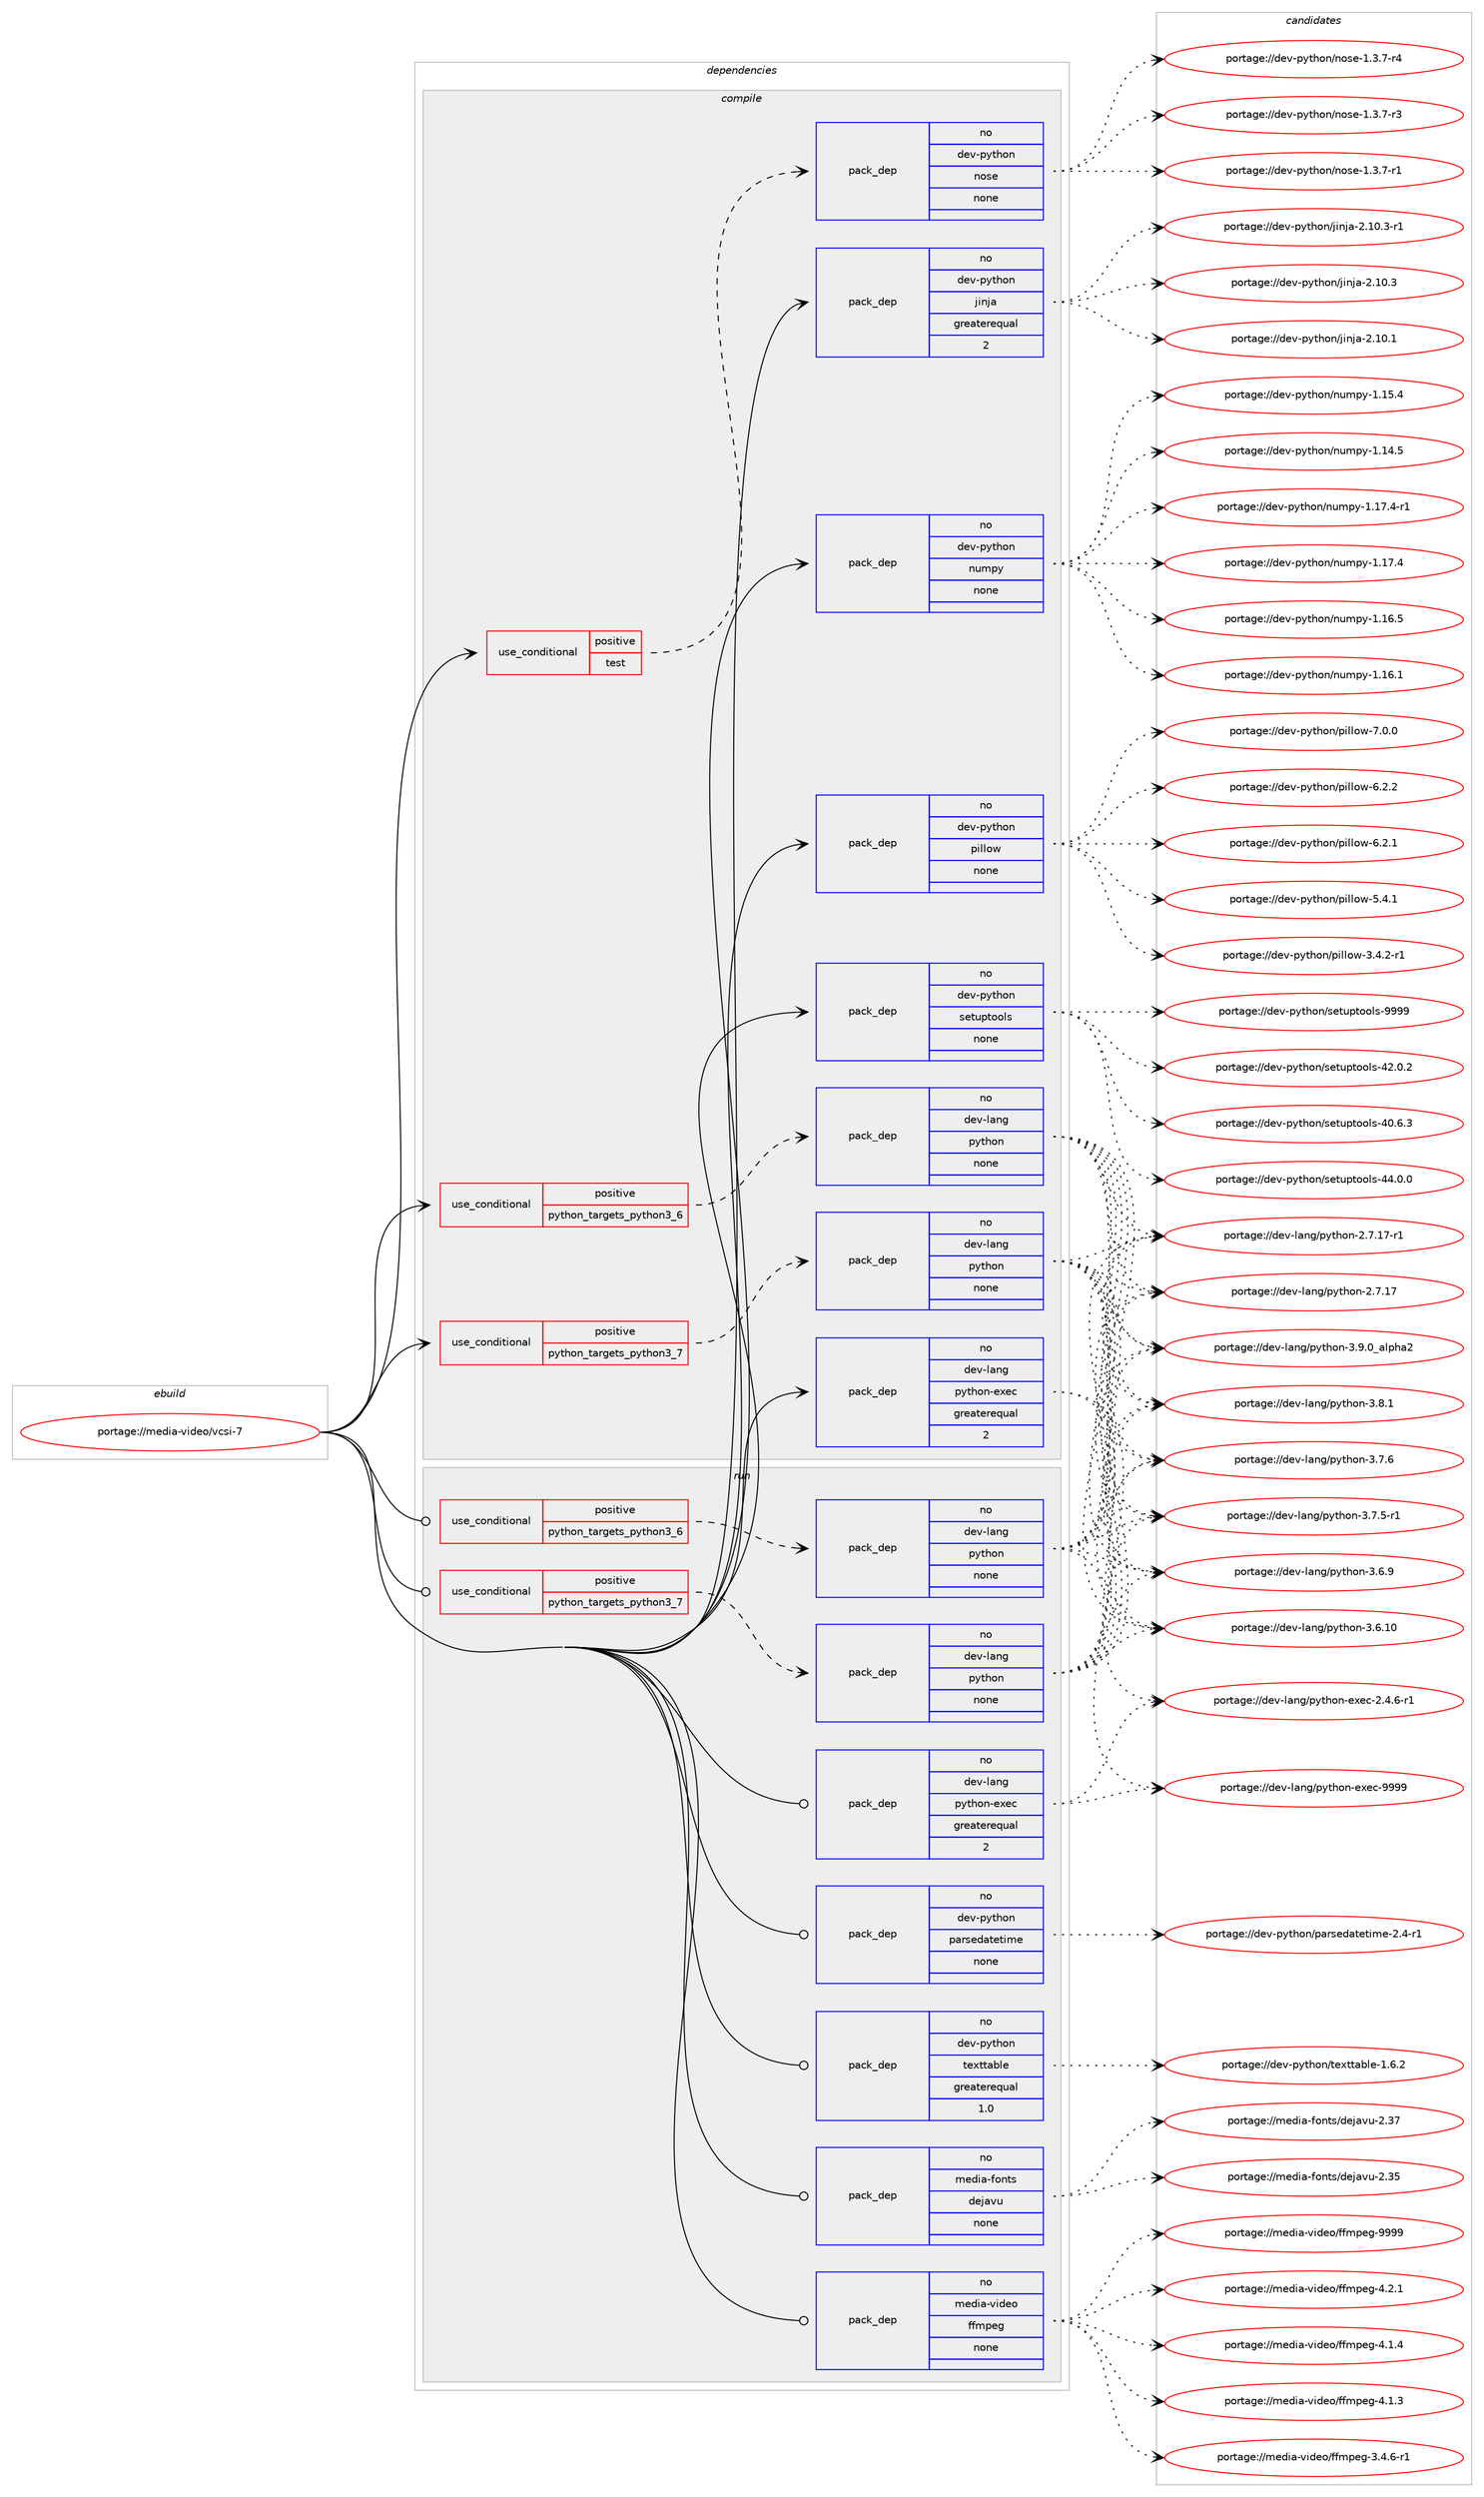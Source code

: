 digraph prolog {

# *************
# Graph options
# *************

newrank=true;
concentrate=true;
compound=true;
graph [rankdir=LR,fontname=Helvetica,fontsize=10,ranksep=1.5];#, ranksep=2.5, nodesep=0.2];
edge  [arrowhead=vee];
node  [fontname=Helvetica,fontsize=10];

# **********
# The ebuild
# **********

subgraph cluster_leftcol {
color=gray;
label=<<i>ebuild</i>>;
id [label="portage://media-video/vcsi-7", color=red, width=4, href="../media-video/vcsi-7.svg"];
}

# ****************
# The dependencies
# ****************

subgraph cluster_midcol {
color=gray;
label=<<i>dependencies</i>>;
subgraph cluster_compile {
fillcolor="#eeeeee";
style=filled;
label=<<i>compile</i>>;
subgraph cond38147 {
dependency173565 [label=<<TABLE BORDER="0" CELLBORDER="1" CELLSPACING="0" CELLPADDING="4"><TR><TD ROWSPAN="3" CELLPADDING="10">use_conditional</TD></TR><TR><TD>positive</TD></TR><TR><TD>python_targets_python3_6</TD></TR></TABLE>>, shape=none, color=red];
subgraph pack132655 {
dependency173566 [label=<<TABLE BORDER="0" CELLBORDER="1" CELLSPACING="0" CELLPADDING="4" WIDTH="220"><TR><TD ROWSPAN="6" CELLPADDING="30">pack_dep</TD></TR><TR><TD WIDTH="110">no</TD></TR><TR><TD>dev-lang</TD></TR><TR><TD>python</TD></TR><TR><TD>none</TD></TR><TR><TD></TD></TR></TABLE>>, shape=none, color=blue];
}
dependency173565:e -> dependency173566:w [weight=20,style="dashed",arrowhead="vee"];
}
id:e -> dependency173565:w [weight=20,style="solid",arrowhead="vee"];
subgraph cond38148 {
dependency173567 [label=<<TABLE BORDER="0" CELLBORDER="1" CELLSPACING="0" CELLPADDING="4"><TR><TD ROWSPAN="3" CELLPADDING="10">use_conditional</TD></TR><TR><TD>positive</TD></TR><TR><TD>python_targets_python3_7</TD></TR></TABLE>>, shape=none, color=red];
subgraph pack132656 {
dependency173568 [label=<<TABLE BORDER="0" CELLBORDER="1" CELLSPACING="0" CELLPADDING="4" WIDTH="220"><TR><TD ROWSPAN="6" CELLPADDING="30">pack_dep</TD></TR><TR><TD WIDTH="110">no</TD></TR><TR><TD>dev-lang</TD></TR><TR><TD>python</TD></TR><TR><TD>none</TD></TR><TR><TD></TD></TR></TABLE>>, shape=none, color=blue];
}
dependency173567:e -> dependency173568:w [weight=20,style="dashed",arrowhead="vee"];
}
id:e -> dependency173567:w [weight=20,style="solid",arrowhead="vee"];
subgraph cond38149 {
dependency173569 [label=<<TABLE BORDER="0" CELLBORDER="1" CELLSPACING="0" CELLPADDING="4"><TR><TD ROWSPAN="3" CELLPADDING="10">use_conditional</TD></TR><TR><TD>positive</TD></TR><TR><TD>test</TD></TR></TABLE>>, shape=none, color=red];
subgraph pack132657 {
dependency173570 [label=<<TABLE BORDER="0" CELLBORDER="1" CELLSPACING="0" CELLPADDING="4" WIDTH="220"><TR><TD ROWSPAN="6" CELLPADDING="30">pack_dep</TD></TR><TR><TD WIDTH="110">no</TD></TR><TR><TD>dev-python</TD></TR><TR><TD>nose</TD></TR><TR><TD>none</TD></TR><TR><TD></TD></TR></TABLE>>, shape=none, color=blue];
}
dependency173569:e -> dependency173570:w [weight=20,style="dashed",arrowhead="vee"];
}
id:e -> dependency173569:w [weight=20,style="solid",arrowhead="vee"];
subgraph pack132658 {
dependency173571 [label=<<TABLE BORDER="0" CELLBORDER="1" CELLSPACING="0" CELLPADDING="4" WIDTH="220"><TR><TD ROWSPAN="6" CELLPADDING="30">pack_dep</TD></TR><TR><TD WIDTH="110">no</TD></TR><TR><TD>dev-lang</TD></TR><TR><TD>python-exec</TD></TR><TR><TD>greaterequal</TD></TR><TR><TD>2</TD></TR></TABLE>>, shape=none, color=blue];
}
id:e -> dependency173571:w [weight=20,style="solid",arrowhead="vee"];
subgraph pack132659 {
dependency173572 [label=<<TABLE BORDER="0" CELLBORDER="1" CELLSPACING="0" CELLPADDING="4" WIDTH="220"><TR><TD ROWSPAN="6" CELLPADDING="30">pack_dep</TD></TR><TR><TD WIDTH="110">no</TD></TR><TR><TD>dev-python</TD></TR><TR><TD>jinja</TD></TR><TR><TD>greaterequal</TD></TR><TR><TD>2</TD></TR></TABLE>>, shape=none, color=blue];
}
id:e -> dependency173572:w [weight=20,style="solid",arrowhead="vee"];
subgraph pack132660 {
dependency173573 [label=<<TABLE BORDER="0" CELLBORDER="1" CELLSPACING="0" CELLPADDING="4" WIDTH="220"><TR><TD ROWSPAN="6" CELLPADDING="30">pack_dep</TD></TR><TR><TD WIDTH="110">no</TD></TR><TR><TD>dev-python</TD></TR><TR><TD>numpy</TD></TR><TR><TD>none</TD></TR><TR><TD></TD></TR></TABLE>>, shape=none, color=blue];
}
id:e -> dependency173573:w [weight=20,style="solid",arrowhead="vee"];
subgraph pack132661 {
dependency173574 [label=<<TABLE BORDER="0" CELLBORDER="1" CELLSPACING="0" CELLPADDING="4" WIDTH="220"><TR><TD ROWSPAN="6" CELLPADDING="30">pack_dep</TD></TR><TR><TD WIDTH="110">no</TD></TR><TR><TD>dev-python</TD></TR><TR><TD>pillow</TD></TR><TR><TD>none</TD></TR><TR><TD></TD></TR></TABLE>>, shape=none, color=blue];
}
id:e -> dependency173574:w [weight=20,style="solid",arrowhead="vee"];
subgraph pack132662 {
dependency173575 [label=<<TABLE BORDER="0" CELLBORDER="1" CELLSPACING="0" CELLPADDING="4" WIDTH="220"><TR><TD ROWSPAN="6" CELLPADDING="30">pack_dep</TD></TR><TR><TD WIDTH="110">no</TD></TR><TR><TD>dev-python</TD></TR><TR><TD>setuptools</TD></TR><TR><TD>none</TD></TR><TR><TD></TD></TR></TABLE>>, shape=none, color=blue];
}
id:e -> dependency173575:w [weight=20,style="solid",arrowhead="vee"];
}
subgraph cluster_compileandrun {
fillcolor="#eeeeee";
style=filled;
label=<<i>compile and run</i>>;
}
subgraph cluster_run {
fillcolor="#eeeeee";
style=filled;
label=<<i>run</i>>;
subgraph cond38150 {
dependency173576 [label=<<TABLE BORDER="0" CELLBORDER="1" CELLSPACING="0" CELLPADDING="4"><TR><TD ROWSPAN="3" CELLPADDING="10">use_conditional</TD></TR><TR><TD>positive</TD></TR><TR><TD>python_targets_python3_6</TD></TR></TABLE>>, shape=none, color=red];
subgraph pack132663 {
dependency173577 [label=<<TABLE BORDER="0" CELLBORDER="1" CELLSPACING="0" CELLPADDING="4" WIDTH="220"><TR><TD ROWSPAN="6" CELLPADDING="30">pack_dep</TD></TR><TR><TD WIDTH="110">no</TD></TR><TR><TD>dev-lang</TD></TR><TR><TD>python</TD></TR><TR><TD>none</TD></TR><TR><TD></TD></TR></TABLE>>, shape=none, color=blue];
}
dependency173576:e -> dependency173577:w [weight=20,style="dashed",arrowhead="vee"];
}
id:e -> dependency173576:w [weight=20,style="solid",arrowhead="odot"];
subgraph cond38151 {
dependency173578 [label=<<TABLE BORDER="0" CELLBORDER="1" CELLSPACING="0" CELLPADDING="4"><TR><TD ROWSPAN="3" CELLPADDING="10">use_conditional</TD></TR><TR><TD>positive</TD></TR><TR><TD>python_targets_python3_7</TD></TR></TABLE>>, shape=none, color=red];
subgraph pack132664 {
dependency173579 [label=<<TABLE BORDER="0" CELLBORDER="1" CELLSPACING="0" CELLPADDING="4" WIDTH="220"><TR><TD ROWSPAN="6" CELLPADDING="30">pack_dep</TD></TR><TR><TD WIDTH="110">no</TD></TR><TR><TD>dev-lang</TD></TR><TR><TD>python</TD></TR><TR><TD>none</TD></TR><TR><TD></TD></TR></TABLE>>, shape=none, color=blue];
}
dependency173578:e -> dependency173579:w [weight=20,style="dashed",arrowhead="vee"];
}
id:e -> dependency173578:w [weight=20,style="solid",arrowhead="odot"];
subgraph pack132665 {
dependency173580 [label=<<TABLE BORDER="0" CELLBORDER="1" CELLSPACING="0" CELLPADDING="4" WIDTH="220"><TR><TD ROWSPAN="6" CELLPADDING="30">pack_dep</TD></TR><TR><TD WIDTH="110">no</TD></TR><TR><TD>dev-lang</TD></TR><TR><TD>python-exec</TD></TR><TR><TD>greaterequal</TD></TR><TR><TD>2</TD></TR></TABLE>>, shape=none, color=blue];
}
id:e -> dependency173580:w [weight=20,style="solid",arrowhead="odot"];
subgraph pack132666 {
dependency173581 [label=<<TABLE BORDER="0" CELLBORDER="1" CELLSPACING="0" CELLPADDING="4" WIDTH="220"><TR><TD ROWSPAN="6" CELLPADDING="30">pack_dep</TD></TR><TR><TD WIDTH="110">no</TD></TR><TR><TD>dev-python</TD></TR><TR><TD>parsedatetime</TD></TR><TR><TD>none</TD></TR><TR><TD></TD></TR></TABLE>>, shape=none, color=blue];
}
id:e -> dependency173581:w [weight=20,style="solid",arrowhead="odot"];
subgraph pack132667 {
dependency173582 [label=<<TABLE BORDER="0" CELLBORDER="1" CELLSPACING="0" CELLPADDING="4" WIDTH="220"><TR><TD ROWSPAN="6" CELLPADDING="30">pack_dep</TD></TR><TR><TD WIDTH="110">no</TD></TR><TR><TD>dev-python</TD></TR><TR><TD>texttable</TD></TR><TR><TD>greaterequal</TD></TR><TR><TD>1.0</TD></TR></TABLE>>, shape=none, color=blue];
}
id:e -> dependency173582:w [weight=20,style="solid",arrowhead="odot"];
subgraph pack132668 {
dependency173583 [label=<<TABLE BORDER="0" CELLBORDER="1" CELLSPACING="0" CELLPADDING="4" WIDTH="220"><TR><TD ROWSPAN="6" CELLPADDING="30">pack_dep</TD></TR><TR><TD WIDTH="110">no</TD></TR><TR><TD>media-fonts</TD></TR><TR><TD>dejavu</TD></TR><TR><TD>none</TD></TR><TR><TD></TD></TR></TABLE>>, shape=none, color=blue];
}
id:e -> dependency173583:w [weight=20,style="solid",arrowhead="odot"];
subgraph pack132669 {
dependency173584 [label=<<TABLE BORDER="0" CELLBORDER="1" CELLSPACING="0" CELLPADDING="4" WIDTH="220"><TR><TD ROWSPAN="6" CELLPADDING="30">pack_dep</TD></TR><TR><TD WIDTH="110">no</TD></TR><TR><TD>media-video</TD></TR><TR><TD>ffmpeg</TD></TR><TR><TD>none</TD></TR><TR><TD></TD></TR></TABLE>>, shape=none, color=blue];
}
id:e -> dependency173584:w [weight=20,style="solid",arrowhead="odot"];
}
}

# **************
# The candidates
# **************

subgraph cluster_choices {
rank=same;
color=gray;
label=<<i>candidates</i>>;

subgraph choice132655 {
color=black;
nodesep=1;
choice10010111845108971101034711212111610411111045514657464895971081121049750 [label="portage://dev-lang/python-3.9.0_alpha2", color=red, width=4,href="../dev-lang/python-3.9.0_alpha2.svg"];
choice100101118451089711010347112121116104111110455146564649 [label="portage://dev-lang/python-3.8.1", color=red, width=4,href="../dev-lang/python-3.8.1.svg"];
choice100101118451089711010347112121116104111110455146554654 [label="portage://dev-lang/python-3.7.6", color=red, width=4,href="../dev-lang/python-3.7.6.svg"];
choice1001011184510897110103471121211161041111104551465546534511449 [label="portage://dev-lang/python-3.7.5-r1", color=red, width=4,href="../dev-lang/python-3.7.5-r1.svg"];
choice100101118451089711010347112121116104111110455146544657 [label="portage://dev-lang/python-3.6.9", color=red, width=4,href="../dev-lang/python-3.6.9.svg"];
choice10010111845108971101034711212111610411111045514654464948 [label="portage://dev-lang/python-3.6.10", color=red, width=4,href="../dev-lang/python-3.6.10.svg"];
choice100101118451089711010347112121116104111110455046554649554511449 [label="portage://dev-lang/python-2.7.17-r1", color=red, width=4,href="../dev-lang/python-2.7.17-r1.svg"];
choice10010111845108971101034711212111610411111045504655464955 [label="portage://dev-lang/python-2.7.17", color=red, width=4,href="../dev-lang/python-2.7.17.svg"];
dependency173566:e -> choice10010111845108971101034711212111610411111045514657464895971081121049750:w [style=dotted,weight="100"];
dependency173566:e -> choice100101118451089711010347112121116104111110455146564649:w [style=dotted,weight="100"];
dependency173566:e -> choice100101118451089711010347112121116104111110455146554654:w [style=dotted,weight="100"];
dependency173566:e -> choice1001011184510897110103471121211161041111104551465546534511449:w [style=dotted,weight="100"];
dependency173566:e -> choice100101118451089711010347112121116104111110455146544657:w [style=dotted,weight="100"];
dependency173566:e -> choice10010111845108971101034711212111610411111045514654464948:w [style=dotted,weight="100"];
dependency173566:e -> choice100101118451089711010347112121116104111110455046554649554511449:w [style=dotted,weight="100"];
dependency173566:e -> choice10010111845108971101034711212111610411111045504655464955:w [style=dotted,weight="100"];
}
subgraph choice132656 {
color=black;
nodesep=1;
choice10010111845108971101034711212111610411111045514657464895971081121049750 [label="portage://dev-lang/python-3.9.0_alpha2", color=red, width=4,href="../dev-lang/python-3.9.0_alpha2.svg"];
choice100101118451089711010347112121116104111110455146564649 [label="portage://dev-lang/python-3.8.1", color=red, width=4,href="../dev-lang/python-3.8.1.svg"];
choice100101118451089711010347112121116104111110455146554654 [label="portage://dev-lang/python-3.7.6", color=red, width=4,href="../dev-lang/python-3.7.6.svg"];
choice1001011184510897110103471121211161041111104551465546534511449 [label="portage://dev-lang/python-3.7.5-r1", color=red, width=4,href="../dev-lang/python-3.7.5-r1.svg"];
choice100101118451089711010347112121116104111110455146544657 [label="portage://dev-lang/python-3.6.9", color=red, width=4,href="../dev-lang/python-3.6.9.svg"];
choice10010111845108971101034711212111610411111045514654464948 [label="portage://dev-lang/python-3.6.10", color=red, width=4,href="../dev-lang/python-3.6.10.svg"];
choice100101118451089711010347112121116104111110455046554649554511449 [label="portage://dev-lang/python-2.7.17-r1", color=red, width=4,href="../dev-lang/python-2.7.17-r1.svg"];
choice10010111845108971101034711212111610411111045504655464955 [label="portage://dev-lang/python-2.7.17", color=red, width=4,href="../dev-lang/python-2.7.17.svg"];
dependency173568:e -> choice10010111845108971101034711212111610411111045514657464895971081121049750:w [style=dotted,weight="100"];
dependency173568:e -> choice100101118451089711010347112121116104111110455146564649:w [style=dotted,weight="100"];
dependency173568:e -> choice100101118451089711010347112121116104111110455146554654:w [style=dotted,weight="100"];
dependency173568:e -> choice1001011184510897110103471121211161041111104551465546534511449:w [style=dotted,weight="100"];
dependency173568:e -> choice100101118451089711010347112121116104111110455146544657:w [style=dotted,weight="100"];
dependency173568:e -> choice10010111845108971101034711212111610411111045514654464948:w [style=dotted,weight="100"];
dependency173568:e -> choice100101118451089711010347112121116104111110455046554649554511449:w [style=dotted,weight="100"];
dependency173568:e -> choice10010111845108971101034711212111610411111045504655464955:w [style=dotted,weight="100"];
}
subgraph choice132657 {
color=black;
nodesep=1;
choice10010111845112121116104111110471101111151014549465146554511452 [label="portage://dev-python/nose-1.3.7-r4", color=red, width=4,href="../dev-python/nose-1.3.7-r4.svg"];
choice10010111845112121116104111110471101111151014549465146554511451 [label="portage://dev-python/nose-1.3.7-r3", color=red, width=4,href="../dev-python/nose-1.3.7-r3.svg"];
choice10010111845112121116104111110471101111151014549465146554511449 [label="portage://dev-python/nose-1.3.7-r1", color=red, width=4,href="../dev-python/nose-1.3.7-r1.svg"];
dependency173570:e -> choice10010111845112121116104111110471101111151014549465146554511452:w [style=dotted,weight="100"];
dependency173570:e -> choice10010111845112121116104111110471101111151014549465146554511451:w [style=dotted,weight="100"];
dependency173570:e -> choice10010111845112121116104111110471101111151014549465146554511449:w [style=dotted,weight="100"];
}
subgraph choice132658 {
color=black;
nodesep=1;
choice10010111845108971101034711212111610411111045101120101994557575757 [label="portage://dev-lang/python-exec-9999", color=red, width=4,href="../dev-lang/python-exec-9999.svg"];
choice10010111845108971101034711212111610411111045101120101994550465246544511449 [label="portage://dev-lang/python-exec-2.4.6-r1", color=red, width=4,href="../dev-lang/python-exec-2.4.6-r1.svg"];
dependency173571:e -> choice10010111845108971101034711212111610411111045101120101994557575757:w [style=dotted,weight="100"];
dependency173571:e -> choice10010111845108971101034711212111610411111045101120101994550465246544511449:w [style=dotted,weight="100"];
}
subgraph choice132659 {
color=black;
nodesep=1;
choice100101118451121211161041111104710610511010697455046494846514511449 [label="portage://dev-python/jinja-2.10.3-r1", color=red, width=4,href="../dev-python/jinja-2.10.3-r1.svg"];
choice10010111845112121116104111110471061051101069745504649484651 [label="portage://dev-python/jinja-2.10.3", color=red, width=4,href="../dev-python/jinja-2.10.3.svg"];
choice10010111845112121116104111110471061051101069745504649484649 [label="portage://dev-python/jinja-2.10.1", color=red, width=4,href="../dev-python/jinja-2.10.1.svg"];
dependency173572:e -> choice100101118451121211161041111104710610511010697455046494846514511449:w [style=dotted,weight="100"];
dependency173572:e -> choice10010111845112121116104111110471061051101069745504649484651:w [style=dotted,weight="100"];
dependency173572:e -> choice10010111845112121116104111110471061051101069745504649484649:w [style=dotted,weight="100"];
}
subgraph choice132660 {
color=black;
nodesep=1;
choice1001011184511212111610411111047110117109112121454946495546524511449 [label="portage://dev-python/numpy-1.17.4-r1", color=red, width=4,href="../dev-python/numpy-1.17.4-r1.svg"];
choice100101118451121211161041111104711011710911212145494649554652 [label="portage://dev-python/numpy-1.17.4", color=red, width=4,href="../dev-python/numpy-1.17.4.svg"];
choice100101118451121211161041111104711011710911212145494649544653 [label="portage://dev-python/numpy-1.16.5", color=red, width=4,href="../dev-python/numpy-1.16.5.svg"];
choice100101118451121211161041111104711011710911212145494649544649 [label="portage://dev-python/numpy-1.16.1", color=red, width=4,href="../dev-python/numpy-1.16.1.svg"];
choice100101118451121211161041111104711011710911212145494649534652 [label="portage://dev-python/numpy-1.15.4", color=red, width=4,href="../dev-python/numpy-1.15.4.svg"];
choice100101118451121211161041111104711011710911212145494649524653 [label="portage://dev-python/numpy-1.14.5", color=red, width=4,href="../dev-python/numpy-1.14.5.svg"];
dependency173573:e -> choice1001011184511212111610411111047110117109112121454946495546524511449:w [style=dotted,weight="100"];
dependency173573:e -> choice100101118451121211161041111104711011710911212145494649554652:w [style=dotted,weight="100"];
dependency173573:e -> choice100101118451121211161041111104711011710911212145494649544653:w [style=dotted,weight="100"];
dependency173573:e -> choice100101118451121211161041111104711011710911212145494649544649:w [style=dotted,weight="100"];
dependency173573:e -> choice100101118451121211161041111104711011710911212145494649534652:w [style=dotted,weight="100"];
dependency173573:e -> choice100101118451121211161041111104711011710911212145494649524653:w [style=dotted,weight="100"];
}
subgraph choice132661 {
color=black;
nodesep=1;
choice1001011184511212111610411111047112105108108111119455546484648 [label="portage://dev-python/pillow-7.0.0", color=red, width=4,href="../dev-python/pillow-7.0.0.svg"];
choice1001011184511212111610411111047112105108108111119455446504650 [label="portage://dev-python/pillow-6.2.2", color=red, width=4,href="../dev-python/pillow-6.2.2.svg"];
choice1001011184511212111610411111047112105108108111119455446504649 [label="portage://dev-python/pillow-6.2.1", color=red, width=4,href="../dev-python/pillow-6.2.1.svg"];
choice1001011184511212111610411111047112105108108111119455346524649 [label="portage://dev-python/pillow-5.4.1", color=red, width=4,href="../dev-python/pillow-5.4.1.svg"];
choice10010111845112121116104111110471121051081081111194551465246504511449 [label="portage://dev-python/pillow-3.4.2-r1", color=red, width=4,href="../dev-python/pillow-3.4.2-r1.svg"];
dependency173574:e -> choice1001011184511212111610411111047112105108108111119455546484648:w [style=dotted,weight="100"];
dependency173574:e -> choice1001011184511212111610411111047112105108108111119455446504650:w [style=dotted,weight="100"];
dependency173574:e -> choice1001011184511212111610411111047112105108108111119455446504649:w [style=dotted,weight="100"];
dependency173574:e -> choice1001011184511212111610411111047112105108108111119455346524649:w [style=dotted,weight="100"];
dependency173574:e -> choice10010111845112121116104111110471121051081081111194551465246504511449:w [style=dotted,weight="100"];
}
subgraph choice132662 {
color=black;
nodesep=1;
choice10010111845112121116104111110471151011161171121161111111081154557575757 [label="portage://dev-python/setuptools-9999", color=red, width=4,href="../dev-python/setuptools-9999.svg"];
choice100101118451121211161041111104711510111611711211611111110811545525246484648 [label="portage://dev-python/setuptools-44.0.0", color=red, width=4,href="../dev-python/setuptools-44.0.0.svg"];
choice100101118451121211161041111104711510111611711211611111110811545525046484650 [label="portage://dev-python/setuptools-42.0.2", color=red, width=4,href="../dev-python/setuptools-42.0.2.svg"];
choice100101118451121211161041111104711510111611711211611111110811545524846544651 [label="portage://dev-python/setuptools-40.6.3", color=red, width=4,href="../dev-python/setuptools-40.6.3.svg"];
dependency173575:e -> choice10010111845112121116104111110471151011161171121161111111081154557575757:w [style=dotted,weight="100"];
dependency173575:e -> choice100101118451121211161041111104711510111611711211611111110811545525246484648:w [style=dotted,weight="100"];
dependency173575:e -> choice100101118451121211161041111104711510111611711211611111110811545525046484650:w [style=dotted,weight="100"];
dependency173575:e -> choice100101118451121211161041111104711510111611711211611111110811545524846544651:w [style=dotted,weight="100"];
}
subgraph choice132663 {
color=black;
nodesep=1;
choice10010111845108971101034711212111610411111045514657464895971081121049750 [label="portage://dev-lang/python-3.9.0_alpha2", color=red, width=4,href="../dev-lang/python-3.9.0_alpha2.svg"];
choice100101118451089711010347112121116104111110455146564649 [label="portage://dev-lang/python-3.8.1", color=red, width=4,href="../dev-lang/python-3.8.1.svg"];
choice100101118451089711010347112121116104111110455146554654 [label="portage://dev-lang/python-3.7.6", color=red, width=4,href="../dev-lang/python-3.7.6.svg"];
choice1001011184510897110103471121211161041111104551465546534511449 [label="portage://dev-lang/python-3.7.5-r1", color=red, width=4,href="../dev-lang/python-3.7.5-r1.svg"];
choice100101118451089711010347112121116104111110455146544657 [label="portage://dev-lang/python-3.6.9", color=red, width=4,href="../dev-lang/python-3.6.9.svg"];
choice10010111845108971101034711212111610411111045514654464948 [label="portage://dev-lang/python-3.6.10", color=red, width=4,href="../dev-lang/python-3.6.10.svg"];
choice100101118451089711010347112121116104111110455046554649554511449 [label="portage://dev-lang/python-2.7.17-r1", color=red, width=4,href="../dev-lang/python-2.7.17-r1.svg"];
choice10010111845108971101034711212111610411111045504655464955 [label="portage://dev-lang/python-2.7.17", color=red, width=4,href="../dev-lang/python-2.7.17.svg"];
dependency173577:e -> choice10010111845108971101034711212111610411111045514657464895971081121049750:w [style=dotted,weight="100"];
dependency173577:e -> choice100101118451089711010347112121116104111110455146564649:w [style=dotted,weight="100"];
dependency173577:e -> choice100101118451089711010347112121116104111110455146554654:w [style=dotted,weight="100"];
dependency173577:e -> choice1001011184510897110103471121211161041111104551465546534511449:w [style=dotted,weight="100"];
dependency173577:e -> choice100101118451089711010347112121116104111110455146544657:w [style=dotted,weight="100"];
dependency173577:e -> choice10010111845108971101034711212111610411111045514654464948:w [style=dotted,weight="100"];
dependency173577:e -> choice100101118451089711010347112121116104111110455046554649554511449:w [style=dotted,weight="100"];
dependency173577:e -> choice10010111845108971101034711212111610411111045504655464955:w [style=dotted,weight="100"];
}
subgraph choice132664 {
color=black;
nodesep=1;
choice10010111845108971101034711212111610411111045514657464895971081121049750 [label="portage://dev-lang/python-3.9.0_alpha2", color=red, width=4,href="../dev-lang/python-3.9.0_alpha2.svg"];
choice100101118451089711010347112121116104111110455146564649 [label="portage://dev-lang/python-3.8.1", color=red, width=4,href="../dev-lang/python-3.8.1.svg"];
choice100101118451089711010347112121116104111110455146554654 [label="portage://dev-lang/python-3.7.6", color=red, width=4,href="../dev-lang/python-3.7.6.svg"];
choice1001011184510897110103471121211161041111104551465546534511449 [label="portage://dev-lang/python-3.7.5-r1", color=red, width=4,href="../dev-lang/python-3.7.5-r1.svg"];
choice100101118451089711010347112121116104111110455146544657 [label="portage://dev-lang/python-3.6.9", color=red, width=4,href="../dev-lang/python-3.6.9.svg"];
choice10010111845108971101034711212111610411111045514654464948 [label="portage://dev-lang/python-3.6.10", color=red, width=4,href="../dev-lang/python-3.6.10.svg"];
choice100101118451089711010347112121116104111110455046554649554511449 [label="portage://dev-lang/python-2.7.17-r1", color=red, width=4,href="../dev-lang/python-2.7.17-r1.svg"];
choice10010111845108971101034711212111610411111045504655464955 [label="portage://dev-lang/python-2.7.17", color=red, width=4,href="../dev-lang/python-2.7.17.svg"];
dependency173579:e -> choice10010111845108971101034711212111610411111045514657464895971081121049750:w [style=dotted,weight="100"];
dependency173579:e -> choice100101118451089711010347112121116104111110455146564649:w [style=dotted,weight="100"];
dependency173579:e -> choice100101118451089711010347112121116104111110455146554654:w [style=dotted,weight="100"];
dependency173579:e -> choice1001011184510897110103471121211161041111104551465546534511449:w [style=dotted,weight="100"];
dependency173579:e -> choice100101118451089711010347112121116104111110455146544657:w [style=dotted,weight="100"];
dependency173579:e -> choice10010111845108971101034711212111610411111045514654464948:w [style=dotted,weight="100"];
dependency173579:e -> choice100101118451089711010347112121116104111110455046554649554511449:w [style=dotted,weight="100"];
dependency173579:e -> choice10010111845108971101034711212111610411111045504655464955:w [style=dotted,weight="100"];
}
subgraph choice132665 {
color=black;
nodesep=1;
choice10010111845108971101034711212111610411111045101120101994557575757 [label="portage://dev-lang/python-exec-9999", color=red, width=4,href="../dev-lang/python-exec-9999.svg"];
choice10010111845108971101034711212111610411111045101120101994550465246544511449 [label="portage://dev-lang/python-exec-2.4.6-r1", color=red, width=4,href="../dev-lang/python-exec-2.4.6-r1.svg"];
dependency173580:e -> choice10010111845108971101034711212111610411111045101120101994557575757:w [style=dotted,weight="100"];
dependency173580:e -> choice10010111845108971101034711212111610411111045101120101994550465246544511449:w [style=dotted,weight="100"];
}
subgraph choice132666 {
color=black;
nodesep=1;
choice10010111845112121116104111110471129711411510110097116101116105109101455046524511449 [label="portage://dev-python/parsedatetime-2.4-r1", color=red, width=4,href="../dev-python/parsedatetime-2.4-r1.svg"];
dependency173581:e -> choice10010111845112121116104111110471129711411510110097116101116105109101455046524511449:w [style=dotted,weight="100"];
}
subgraph choice132667 {
color=black;
nodesep=1;
choice10010111845112121116104111110471161011201161169798108101454946544650 [label="portage://dev-python/texttable-1.6.2", color=red, width=4,href="../dev-python/texttable-1.6.2.svg"];
dependency173582:e -> choice10010111845112121116104111110471161011201161169798108101454946544650:w [style=dotted,weight="100"];
}
subgraph choice132668 {
color=black;
nodesep=1;
choice109101100105974510211111011611547100101106971181174550465155 [label="portage://media-fonts/dejavu-2.37", color=red, width=4,href="../media-fonts/dejavu-2.37.svg"];
choice109101100105974510211111011611547100101106971181174550465153 [label="portage://media-fonts/dejavu-2.35", color=red, width=4,href="../media-fonts/dejavu-2.35.svg"];
dependency173583:e -> choice109101100105974510211111011611547100101106971181174550465155:w [style=dotted,weight="100"];
dependency173583:e -> choice109101100105974510211111011611547100101106971181174550465153:w [style=dotted,weight="100"];
}
subgraph choice132669 {
color=black;
nodesep=1;
choice1091011001059745118105100101111471021021091121011034557575757 [label="portage://media-video/ffmpeg-9999", color=red, width=4,href="../media-video/ffmpeg-9999.svg"];
choice109101100105974511810510010111147102102109112101103455246504649 [label="portage://media-video/ffmpeg-4.2.1", color=red, width=4,href="../media-video/ffmpeg-4.2.1.svg"];
choice109101100105974511810510010111147102102109112101103455246494652 [label="portage://media-video/ffmpeg-4.1.4", color=red, width=4,href="../media-video/ffmpeg-4.1.4.svg"];
choice109101100105974511810510010111147102102109112101103455246494651 [label="portage://media-video/ffmpeg-4.1.3", color=red, width=4,href="../media-video/ffmpeg-4.1.3.svg"];
choice1091011001059745118105100101111471021021091121011034551465246544511449 [label="portage://media-video/ffmpeg-3.4.6-r1", color=red, width=4,href="../media-video/ffmpeg-3.4.6-r1.svg"];
dependency173584:e -> choice1091011001059745118105100101111471021021091121011034557575757:w [style=dotted,weight="100"];
dependency173584:e -> choice109101100105974511810510010111147102102109112101103455246504649:w [style=dotted,weight="100"];
dependency173584:e -> choice109101100105974511810510010111147102102109112101103455246494652:w [style=dotted,weight="100"];
dependency173584:e -> choice109101100105974511810510010111147102102109112101103455246494651:w [style=dotted,weight="100"];
dependency173584:e -> choice1091011001059745118105100101111471021021091121011034551465246544511449:w [style=dotted,weight="100"];
}
}

}
